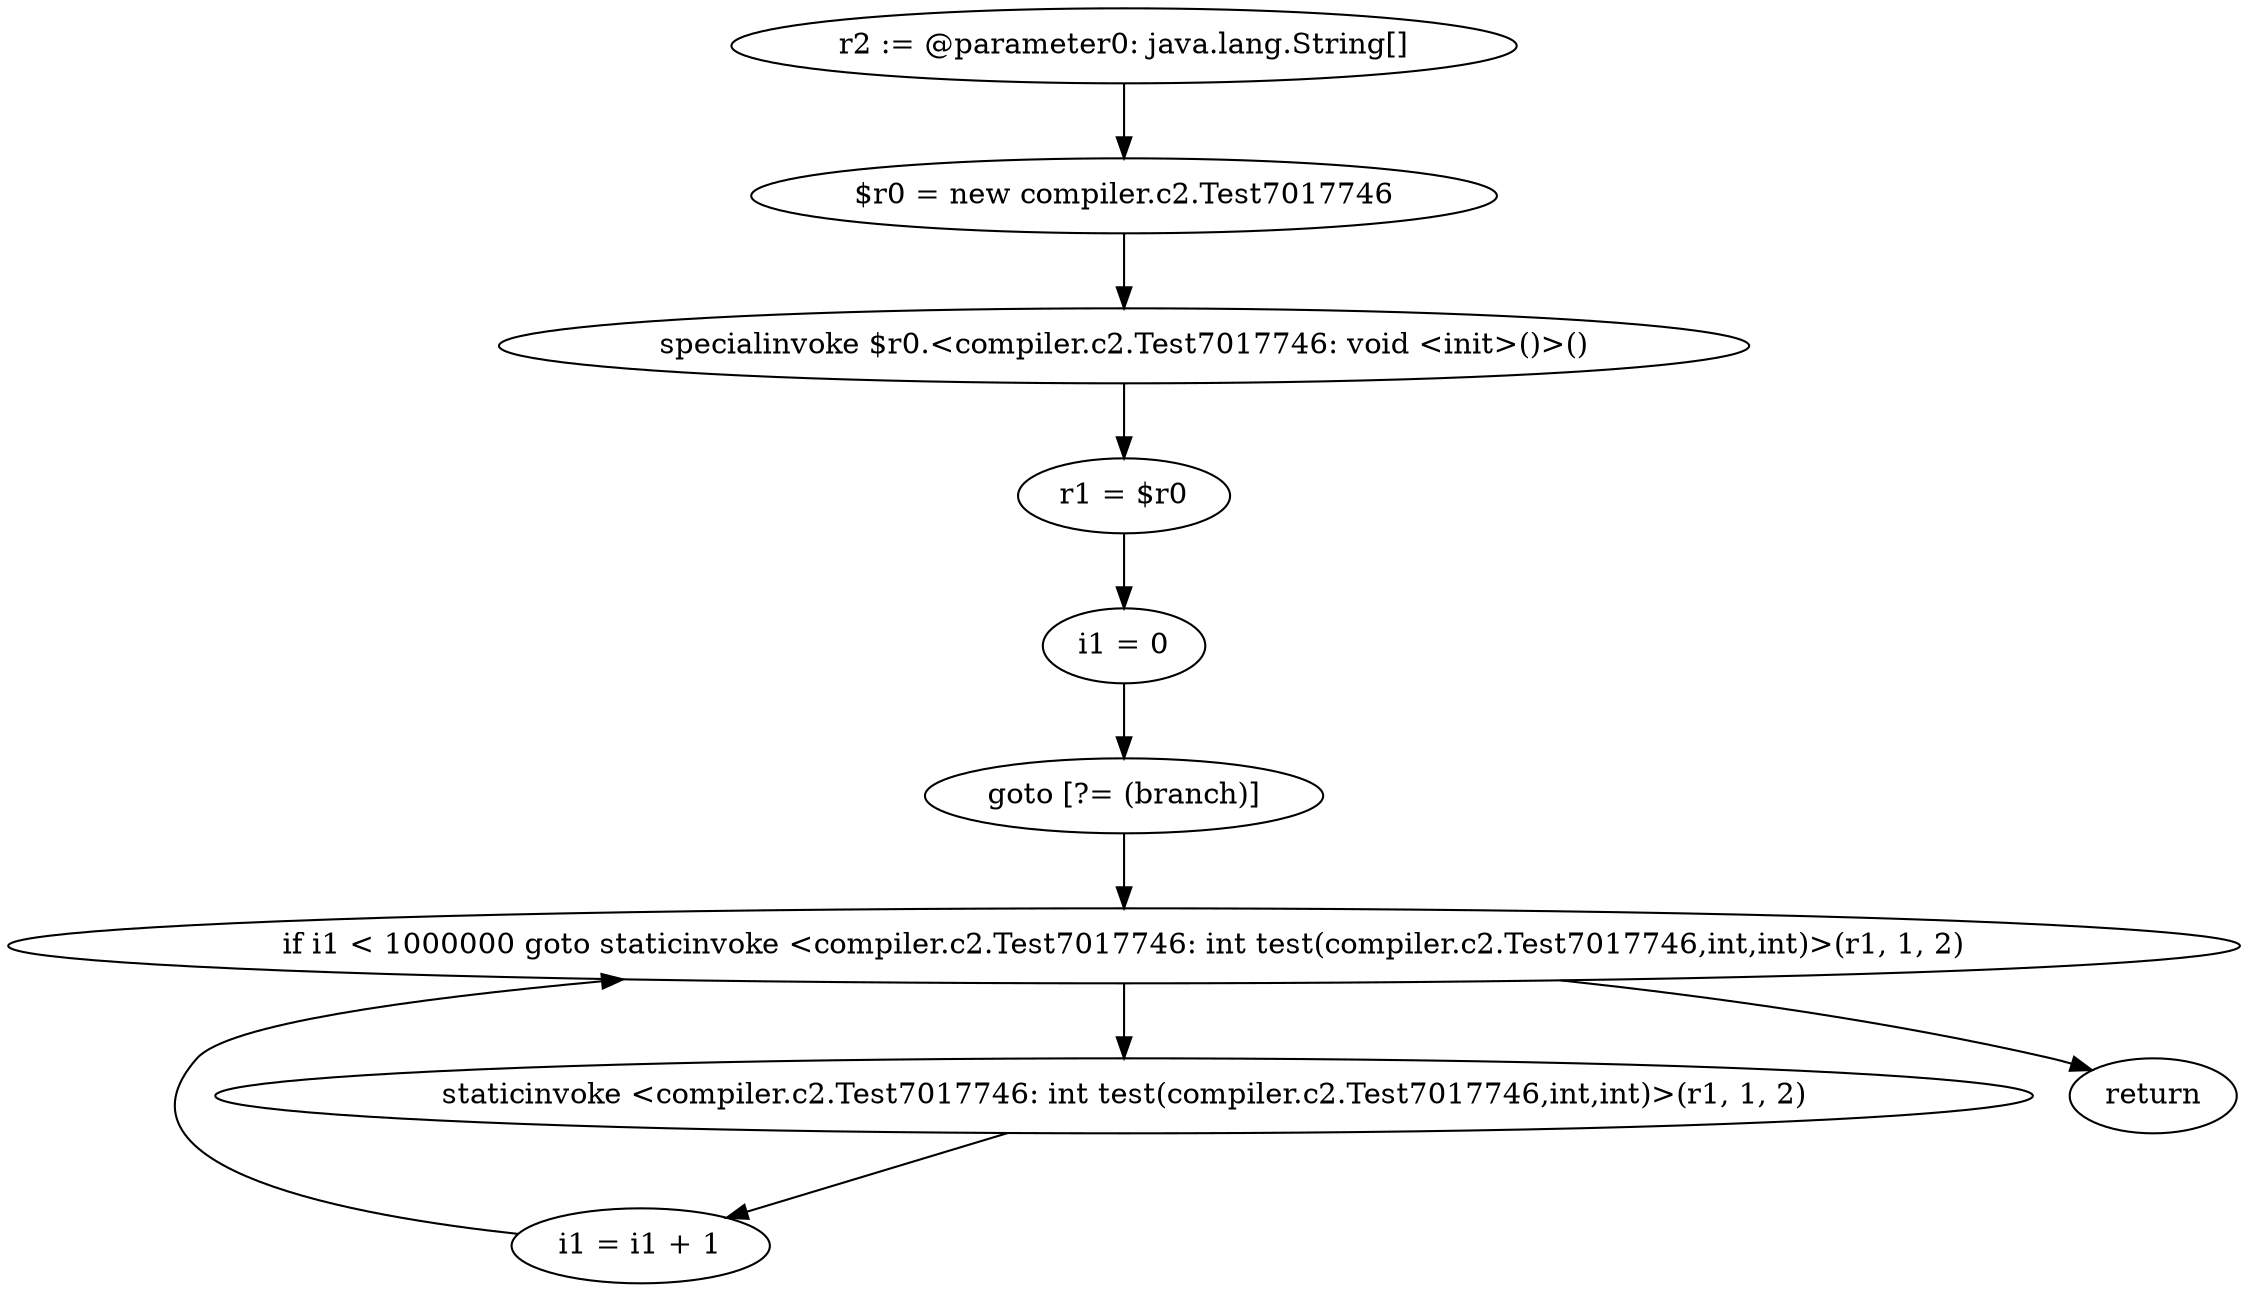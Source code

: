 digraph "unitGraph" {
    "r2 := @parameter0: java.lang.String[]"
    "$r0 = new compiler.c2.Test7017746"
    "specialinvoke $r0.<compiler.c2.Test7017746: void <init>()>()"
    "r1 = $r0"
    "i1 = 0"
    "goto [?= (branch)]"
    "staticinvoke <compiler.c2.Test7017746: int test(compiler.c2.Test7017746,int,int)>(r1, 1, 2)"
    "i1 = i1 + 1"
    "if i1 < 1000000 goto staticinvoke <compiler.c2.Test7017746: int test(compiler.c2.Test7017746,int,int)>(r1, 1, 2)"
    "return"
    "r2 := @parameter0: java.lang.String[]"->"$r0 = new compiler.c2.Test7017746";
    "$r0 = new compiler.c2.Test7017746"->"specialinvoke $r0.<compiler.c2.Test7017746: void <init>()>()";
    "specialinvoke $r0.<compiler.c2.Test7017746: void <init>()>()"->"r1 = $r0";
    "r1 = $r0"->"i1 = 0";
    "i1 = 0"->"goto [?= (branch)]";
    "goto [?= (branch)]"->"if i1 < 1000000 goto staticinvoke <compiler.c2.Test7017746: int test(compiler.c2.Test7017746,int,int)>(r1, 1, 2)";
    "staticinvoke <compiler.c2.Test7017746: int test(compiler.c2.Test7017746,int,int)>(r1, 1, 2)"->"i1 = i1 + 1";
    "i1 = i1 + 1"->"if i1 < 1000000 goto staticinvoke <compiler.c2.Test7017746: int test(compiler.c2.Test7017746,int,int)>(r1, 1, 2)";
    "if i1 < 1000000 goto staticinvoke <compiler.c2.Test7017746: int test(compiler.c2.Test7017746,int,int)>(r1, 1, 2)"->"return";
    "if i1 < 1000000 goto staticinvoke <compiler.c2.Test7017746: int test(compiler.c2.Test7017746,int,int)>(r1, 1, 2)"->"staticinvoke <compiler.c2.Test7017746: int test(compiler.c2.Test7017746,int,int)>(r1, 1, 2)";
}
